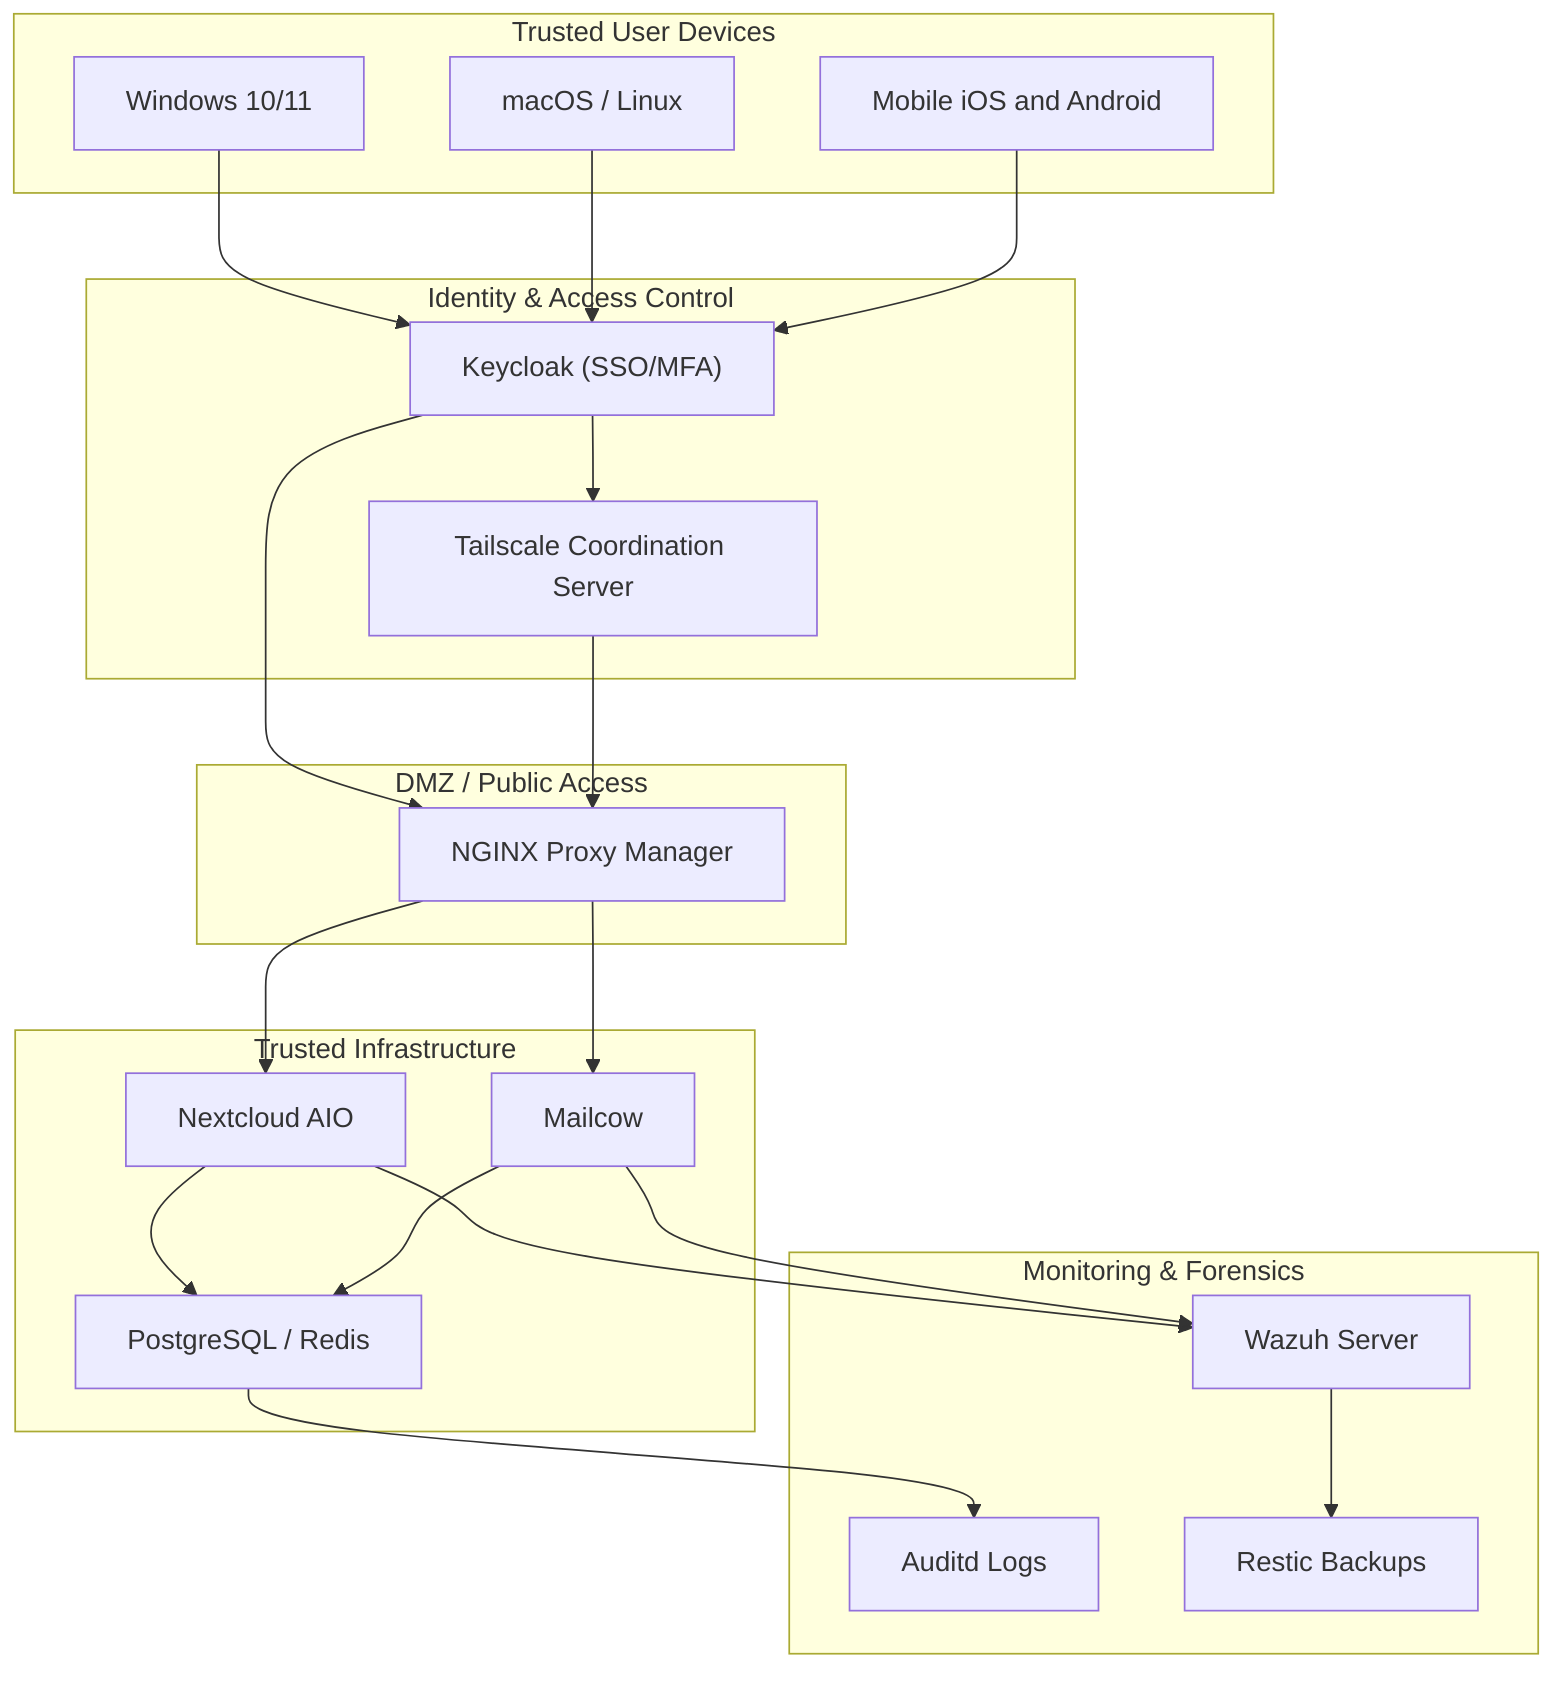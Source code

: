 flowchart TD
  subgraph UserDevices["Trusted User Devices"]
    A1["Windows 10/11"]
    A2["macOS / Linux"]
    A3["Mobile iOS and Android"]
  end


  subgraph AccessControl["Identity & Access Control"]
    B1["Keycloak (SSO/MFA)"]
    B2["Tailscale Coordination Server"]
  end

  subgraph ReverseProxy["DMZ / Public Access"]
    C1["NGINX Proxy Manager"]
  end

  subgraph CoreServices["Trusted Infrastructure"]
    D1["Nextcloud AIO"]
    D2["Mailcow"]
    D3["PostgreSQL / Redis"]
  end

  subgraph Monitoring["Monitoring & Forensics"]
    E1["Wazuh Server"]
    E2["Auditd Logs"]
    E3["Restic Backups"]
  end

  A1 --> B1
  A2 --> B1
  A3 --> B1

  B1 --> B2
  B1 --> C1
  B2 --> C1

  C1 --> D1
  C1 --> D2

  D1 --> D3
  D2 --> D3

  D1 --> E1
  D2 --> E1
  D3 --> E2
  E1 --> E3
